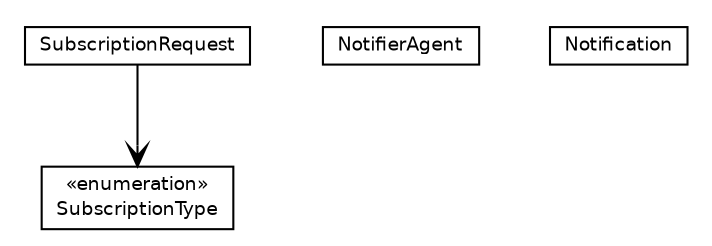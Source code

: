 #!/usr/local/bin/dot
#
# Class diagram 
# Generated by UmlGraph version 4.4 (http://www.spinellis.gr/sw/umlgraph)
#

digraph G {
	edge [fontname="Helvetica",fontsize=10,labelfontname="Helvetica",labelfontsize=10];
	node [fontname="Helvetica",fontsize=10,shape=plaintext];
	// it.apice.sapere.node.networking.obsnotif.impl.SubscriptionType
	c607 [label=<<table border="0" cellborder="1" cellspacing="0" cellpadding="2" port="p" href="./SubscriptionType.html">
		<tr><td><table border="0" cellspacing="0" cellpadding="1">
			<tr><td> &laquo;enumeration&raquo; </td></tr>
			<tr><td> SubscriptionType </td></tr>
		</table></td></tr>
		</table>>, fontname="Helvetica", fontcolor="black", fontsize=9.0];
	// it.apice.sapere.node.networking.obsnotif.impl.SubscriptionRequest
	c608 [label=<<table border="0" cellborder="1" cellspacing="0" cellpadding="2" port="p" href="./SubscriptionRequest.html">
		<tr><td><table border="0" cellspacing="0" cellpadding="1">
			<tr><td> SubscriptionRequest </td></tr>
		</table></td></tr>
		</table>>, fontname="Helvetica", fontcolor="black", fontsize=9.0];
	// it.apice.sapere.node.networking.obsnotif.impl.NotifierAgent
	c609 [label=<<table border="0" cellborder="1" cellspacing="0" cellpadding="2" port="p" href="./NotifierAgent.html">
		<tr><td><table border="0" cellspacing="0" cellpadding="1">
			<tr><td> NotifierAgent </td></tr>
		</table></td></tr>
		</table>>, fontname="Helvetica", fontcolor="black", fontsize=9.0];
	// it.apice.sapere.node.networking.obsnotif.impl.Notification
	c610 [label=<<table border="0" cellborder="1" cellspacing="0" cellpadding="2" port="p" href="./Notification.html">
		<tr><td><table border="0" cellspacing="0" cellpadding="1">
			<tr><td> Notification </td></tr>
		</table></td></tr>
		</table>>, fontname="Helvetica", fontcolor="black", fontsize=9.0];
	// it.apice.sapere.node.networking.obsnotif.impl.SubscriptionRequest NAVASSOC it.apice.sapere.node.networking.obsnotif.impl.SubscriptionType
	c608:p -> c607:p [taillabel="", label="", headlabel="", fontname="Helvetica", fontcolor="black", fontsize=10.0, color="black", arrowhead=open];
}

